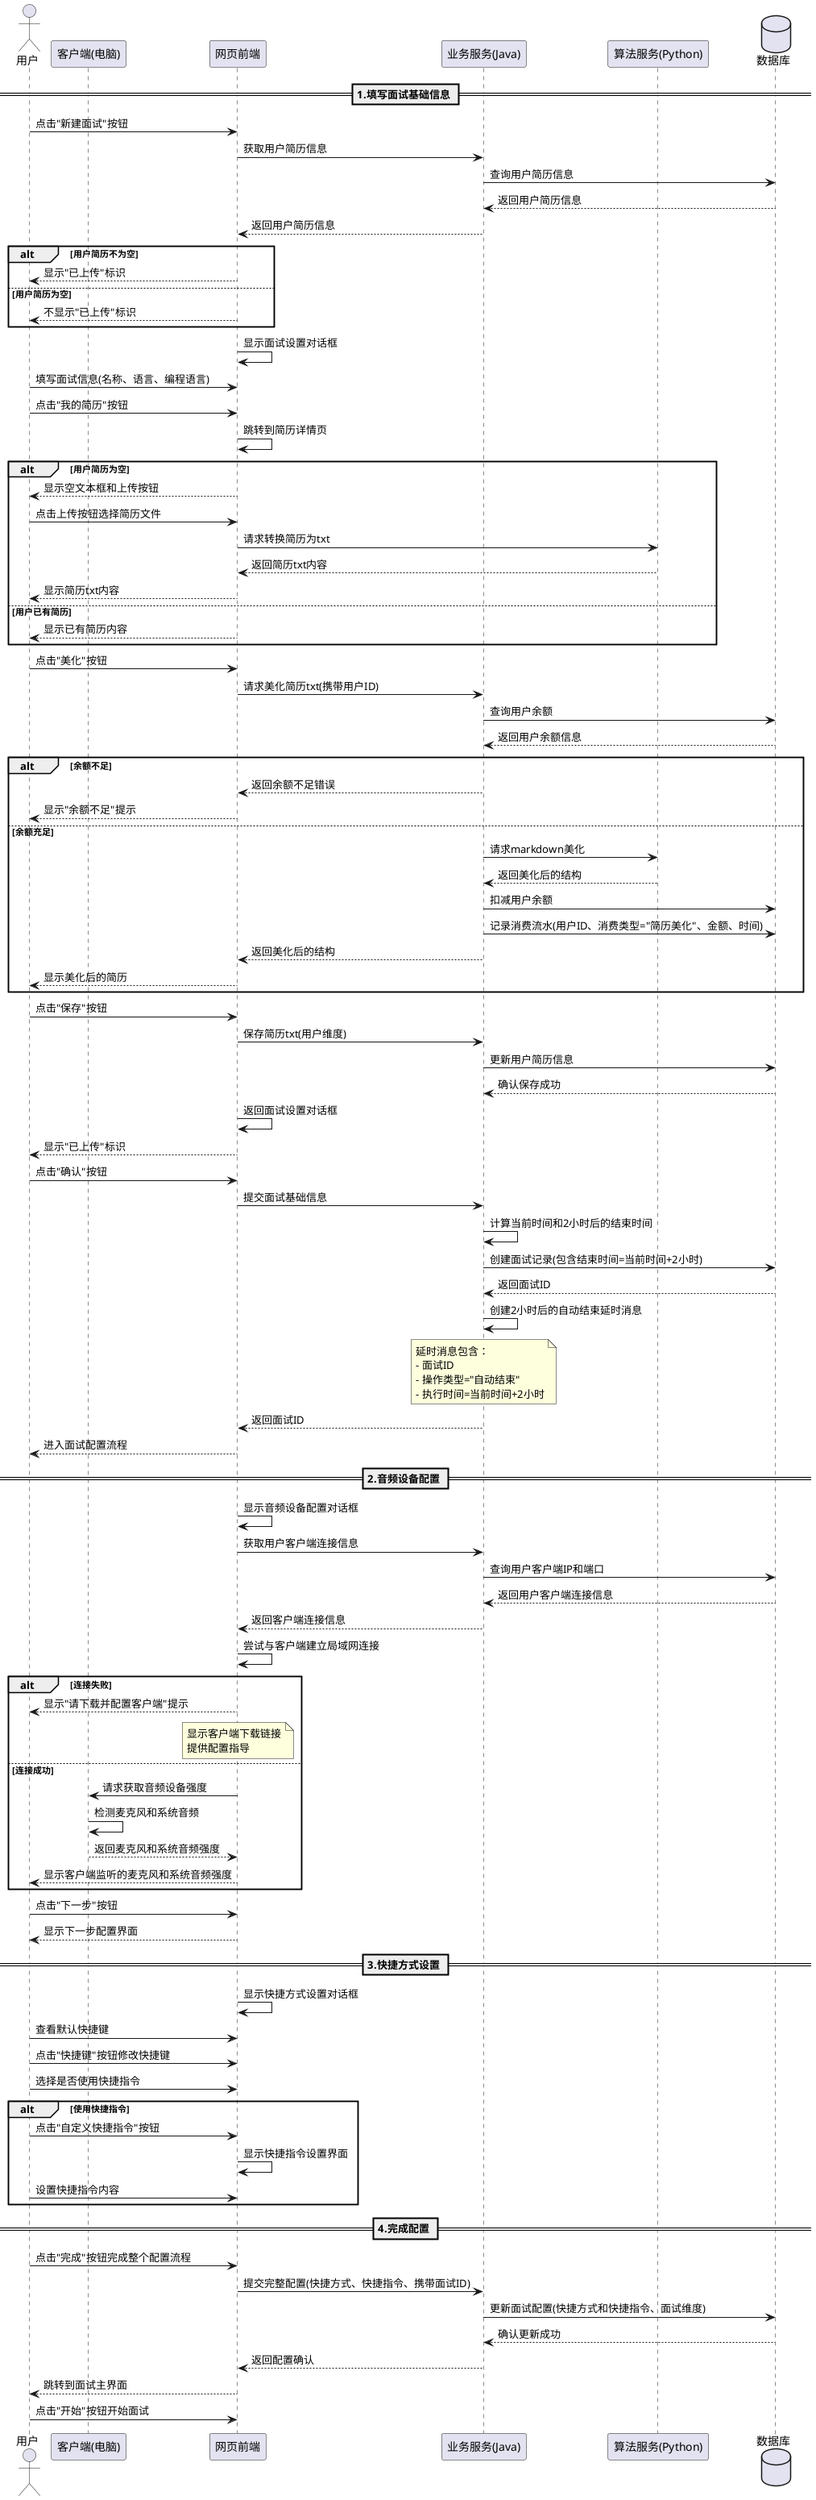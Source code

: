 @startuml 面试创建流程
actor "用户" as User
participant "客户端(电脑)" as Client
participant "网页前端" as WebUI
participant "业务服务(Java)" as Backend
participant "算法服务(Python)" as AlgorithmService
database 数据库 as DB

== 1.填写面试基础信息 ==
User -> WebUI: 点击"新建面试"按钮


WebUI -> Backend: 获取用户简历信息
Backend -> DB: 查询用户简历信息
DB --> Backend: 返回用户简历信息
Backend --> WebUI: 返回用户简历信息

alt 用户简历不为空
    WebUI --> User: 显示"已上传"标识
else 用户简历为空
    WebUI --> User: 不显示"已上传"标识
end

WebUI -> WebUI: 显示面试设置对话框
User -> WebUI: 填写面试信息(名称、语言、编程语言)

User -> WebUI: 点击"我的简历"按钮
WebUI -> WebUI: 跳转到简历详情页

alt 用户简历为空
    WebUI --> User: 显示空文本框和上传按钮
    User -> WebUI: 点击上传按钮选择简历文件
    WebUI -> AlgorithmService: 请求转换简历为txt
    AlgorithmService --> WebUI: 返回简历txt内容
    WebUI --> User: 显示简历txt内容
else 用户已有简历
    WebUI --> User: 显示已有简历内容
end

User -> WebUI: 点击"美化"按钮
WebUI -> Backend: 请求美化简历txt(携带用户ID)
Backend -> DB: 查询用户余额
DB --> Backend: 返回用户余额信息

alt 余额不足
    Backend --> WebUI: 返回余额不足错误
    WebUI --> User: 显示"余额不足"提示
else 余额充足
    Backend -> AlgorithmService: 请求markdown美化
    AlgorithmService --> Backend: 返回美化后的结构
    Backend -> DB: 扣减用户余额
    Backend -> DB: 记录消费流水(用户ID、消费类型="简历美化"、金额、时间)
    Backend --> WebUI: 返回美化后的结构
    WebUI --> User: 显示美化后的简历
end

User -> WebUI: 点击"保存"按钮
WebUI -> Backend: 保存简历txt(用户维度)
Backend -> DB: 更新用户简历信息
DB --> Backend: 确认保存成功

WebUI -> WebUI: 返回面试设置对话框
WebUI --> User: 显示"已上传"标识

User -> WebUI: 点击"确认"按钮
WebUI -> Backend: 提交面试基础信息
Backend -> Backend: 计算当前时间和2小时后的结束时间
Backend -> DB: 创建面试记录(包含结束时间=当前时间+2小时)
DB --> Backend: 返回面试ID
Backend -> Backend: 创建2小时后的自动结束延时消息
note over Backend
  延时消息包含：
  - 面试ID
  - 操作类型="自动结束"
  - 执行时间=当前时间+2小时
end note
Backend --> WebUI: 返回面试ID
WebUI --> User: 进入面试配置流程

== 2.音频设备配置 ==
WebUI -> WebUI: 显示音频设备配置对话框

WebUI -> Backend: 获取用户客户端连接信息
Backend -> DB: 查询用户客户端IP和端口
DB --> Backend: 返回用户客户端连接信息
Backend --> WebUI: 返回客户端连接信息

WebUI -> WebUI: 尝试与客户端建立局域网连接

alt 连接失败
    WebUI --> User: 显示"请下载并配置客户端"提示
    note over WebUI
      显示客户端下载链接
      提供配置指导
    end note
else 连接成功
    WebUI -> Client: 请求获取音频设备强度
    Client -> Client: 检测麦克风和系统音频
    Client --> WebUI: 返回麦克风和系统音频强度
    WebUI --> User: 显示客户端监听的麦克风和系统音频强度
end

User -> WebUI: 点击"下一步"按钮
WebUI --> User: 显示下一步配置界面

== 3.快捷方式设置 ==
WebUI -> WebUI: 显示快捷方式设置对话框
User -> WebUI: 查看默认快捷键
User -> WebUI: 点击"快捷键"按钮修改快捷键

User -> WebUI: 选择是否使用快捷指令
alt 使用快捷指令
    User -> WebUI: 点击"自定义快捷指令"按钮
    WebUI -> WebUI: 显示快捷指令设置界面
    User -> WebUI: 设置快捷指令内容
end

== 4.完成配置 ==
User -> WebUI: 点击"完成"按钮完成整个配置流程

WebUI -> Backend: 提交完整配置(快捷方式、快捷指令、携带面试ID)
Backend -> DB: 更新面试配置(快捷方式和快捷指令、面试维度)
DB --> Backend: 确认更新成功
Backend --> WebUI: 返回配置确认
WebUI --> User: 跳转到面试主界面
User -> WebUI: 点击"开始"按钮开始面试

@enduml